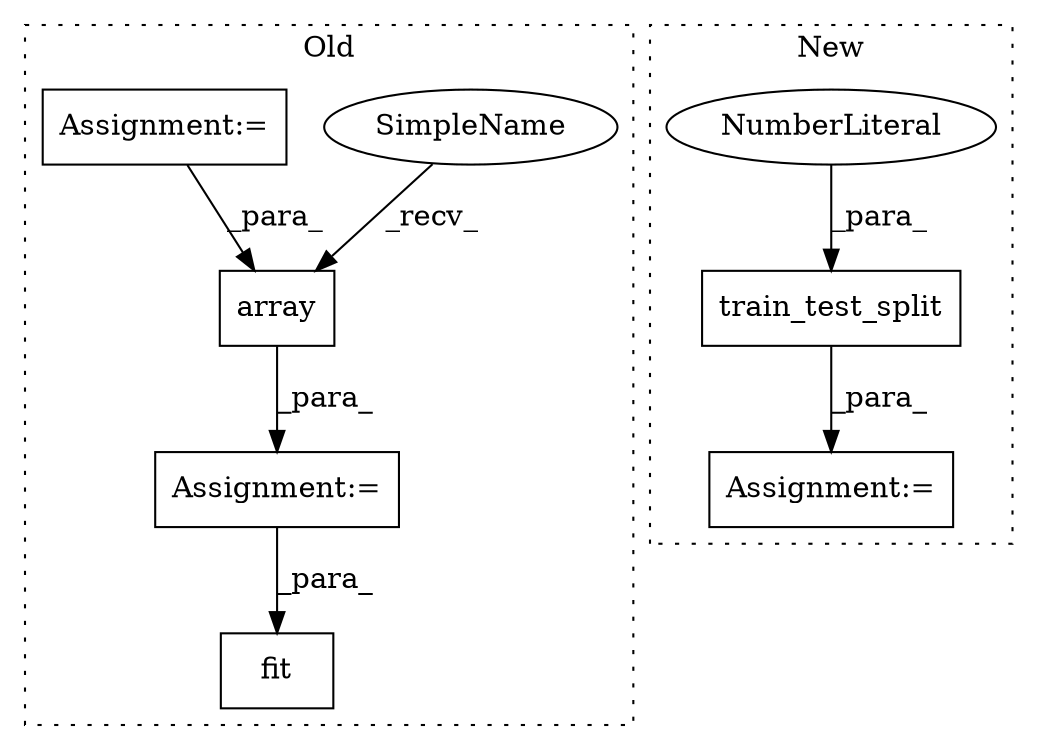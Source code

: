 digraph G {
subgraph cluster0 {
1 [label="SimpleName" a="42" s="1593" l="5" shape="ellipse"];
4 [label="array" a="32" s="1599,1615" l="6,1" shape="box"];
5 [label="fit" a="32" s="1897,1935" l="4,1" shape="box"];
6 [label="Assignment:=" a="7" s="1368" l="1" shape="box"];
7 [label="Assignment:=" a="7" s="1592" l="1" shape="box"];
label = "Old";
style="dotted";
}
subgraph cluster1 {
2 [label="train_test_split" a="32" s="1349,1410" l="17,1" shape="box"];
3 [label="NumberLiteral" a="34" s="1401" l="2" shape="ellipse"];
8 [label="Assignment:=" a="7" s="1347" l="2" shape="box"];
label = "New";
style="dotted";
}
1 -> 4 [label="_recv_"];
2 -> 8 [label="_para_"];
3 -> 2 [label="_para_"];
4 -> 7 [label="_para_"];
6 -> 4 [label="_para_"];
7 -> 5 [label="_para_"];
}